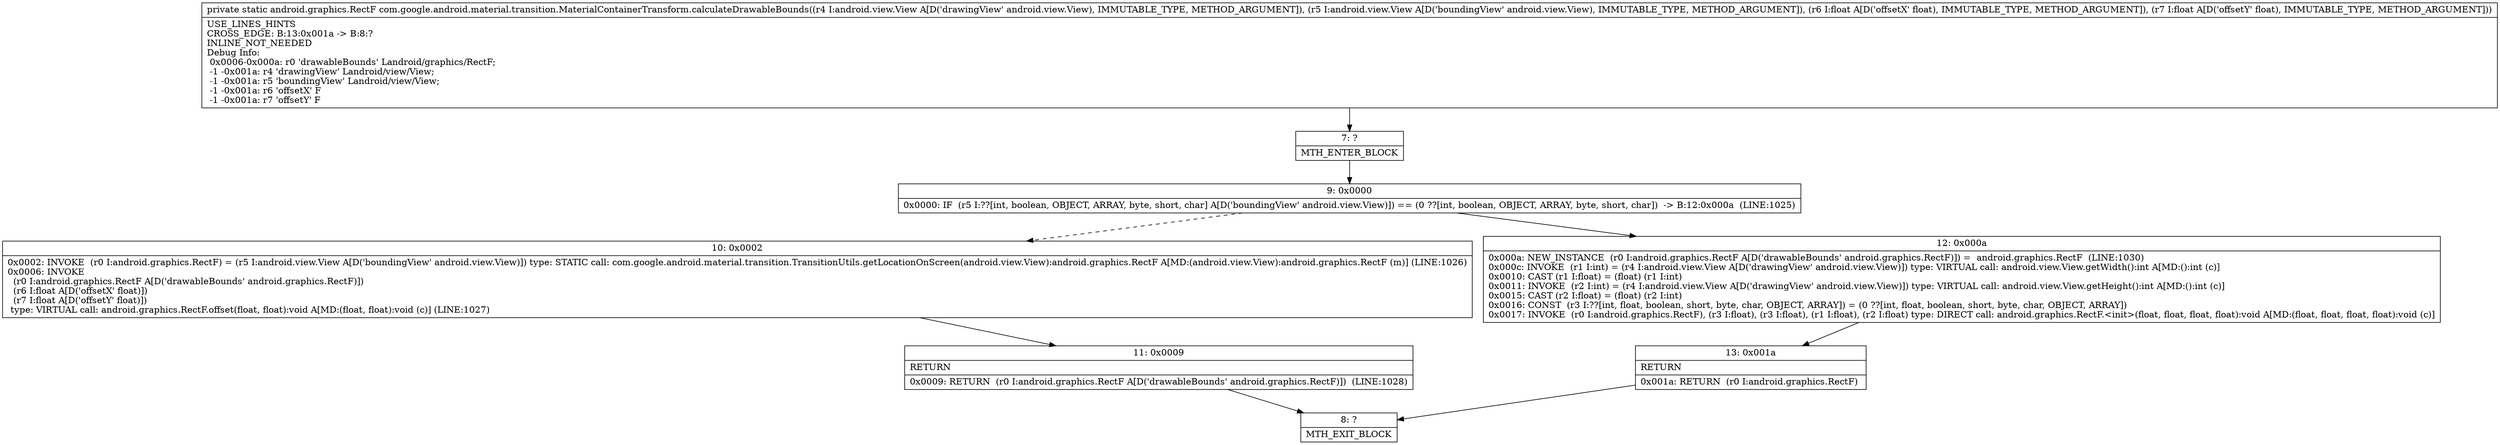 digraph "CFG forcom.google.android.material.transition.MaterialContainerTransform.calculateDrawableBounds(Landroid\/view\/View;Landroid\/view\/View;FF)Landroid\/graphics\/RectF;" {
Node_7 [shape=record,label="{7\:\ ?|MTH_ENTER_BLOCK\l}"];
Node_9 [shape=record,label="{9\:\ 0x0000|0x0000: IF  (r5 I:??[int, boolean, OBJECT, ARRAY, byte, short, char] A[D('boundingView' android.view.View)]) == (0 ??[int, boolean, OBJECT, ARRAY, byte, short, char])  \-\> B:12:0x000a  (LINE:1025)\l}"];
Node_10 [shape=record,label="{10\:\ 0x0002|0x0002: INVOKE  (r0 I:android.graphics.RectF) = (r5 I:android.view.View A[D('boundingView' android.view.View)]) type: STATIC call: com.google.android.material.transition.TransitionUtils.getLocationOnScreen(android.view.View):android.graphics.RectF A[MD:(android.view.View):android.graphics.RectF (m)] (LINE:1026)\l0x0006: INVOKE  \l  (r0 I:android.graphics.RectF A[D('drawableBounds' android.graphics.RectF)])\l  (r6 I:float A[D('offsetX' float)])\l  (r7 I:float A[D('offsetY' float)])\l type: VIRTUAL call: android.graphics.RectF.offset(float, float):void A[MD:(float, float):void (c)] (LINE:1027)\l}"];
Node_11 [shape=record,label="{11\:\ 0x0009|RETURN\l|0x0009: RETURN  (r0 I:android.graphics.RectF A[D('drawableBounds' android.graphics.RectF)])  (LINE:1028)\l}"];
Node_8 [shape=record,label="{8\:\ ?|MTH_EXIT_BLOCK\l}"];
Node_12 [shape=record,label="{12\:\ 0x000a|0x000a: NEW_INSTANCE  (r0 I:android.graphics.RectF A[D('drawableBounds' android.graphics.RectF)]) =  android.graphics.RectF  (LINE:1030)\l0x000c: INVOKE  (r1 I:int) = (r4 I:android.view.View A[D('drawingView' android.view.View)]) type: VIRTUAL call: android.view.View.getWidth():int A[MD:():int (c)]\l0x0010: CAST (r1 I:float) = (float) (r1 I:int) \l0x0011: INVOKE  (r2 I:int) = (r4 I:android.view.View A[D('drawingView' android.view.View)]) type: VIRTUAL call: android.view.View.getHeight():int A[MD:():int (c)]\l0x0015: CAST (r2 I:float) = (float) (r2 I:int) \l0x0016: CONST  (r3 I:??[int, float, boolean, short, byte, char, OBJECT, ARRAY]) = (0 ??[int, float, boolean, short, byte, char, OBJECT, ARRAY]) \l0x0017: INVOKE  (r0 I:android.graphics.RectF), (r3 I:float), (r3 I:float), (r1 I:float), (r2 I:float) type: DIRECT call: android.graphics.RectF.\<init\>(float, float, float, float):void A[MD:(float, float, float, float):void (c)]\l}"];
Node_13 [shape=record,label="{13\:\ 0x001a|RETURN\l|0x001a: RETURN  (r0 I:android.graphics.RectF) \l}"];
MethodNode[shape=record,label="{private static android.graphics.RectF com.google.android.material.transition.MaterialContainerTransform.calculateDrawableBounds((r4 I:android.view.View A[D('drawingView' android.view.View), IMMUTABLE_TYPE, METHOD_ARGUMENT]), (r5 I:android.view.View A[D('boundingView' android.view.View), IMMUTABLE_TYPE, METHOD_ARGUMENT]), (r6 I:float A[D('offsetX' float), IMMUTABLE_TYPE, METHOD_ARGUMENT]), (r7 I:float A[D('offsetY' float), IMMUTABLE_TYPE, METHOD_ARGUMENT]))  | USE_LINES_HINTS\lCROSS_EDGE: B:13:0x001a \-\> B:8:?\lINLINE_NOT_NEEDED\lDebug Info:\l  0x0006\-0x000a: r0 'drawableBounds' Landroid\/graphics\/RectF;\l  \-1 \-0x001a: r4 'drawingView' Landroid\/view\/View;\l  \-1 \-0x001a: r5 'boundingView' Landroid\/view\/View;\l  \-1 \-0x001a: r6 'offsetX' F\l  \-1 \-0x001a: r7 'offsetY' F\l}"];
MethodNode -> Node_7;Node_7 -> Node_9;
Node_9 -> Node_10[style=dashed];
Node_9 -> Node_12;
Node_10 -> Node_11;
Node_11 -> Node_8;
Node_12 -> Node_13;
Node_13 -> Node_8;
}

